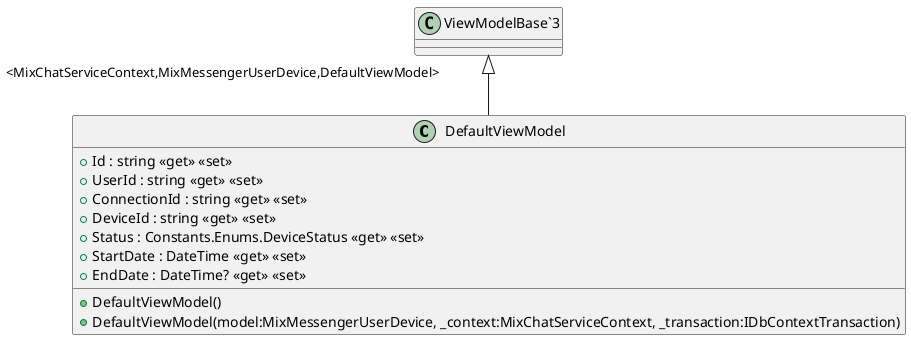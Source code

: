@startuml
class DefaultViewModel {
    + Id : string <<get>> <<set>>
    + UserId : string <<get>> <<set>>
    + ConnectionId : string <<get>> <<set>>
    + DeviceId : string <<get>> <<set>>
    + Status : Constants.Enums.DeviceStatus <<get>> <<set>>
    + StartDate : DateTime <<get>> <<set>>
    + EndDate : DateTime? <<get>> <<set>>
    + DefaultViewModel()
    + DefaultViewModel(model:MixMessengerUserDevice, _context:MixChatServiceContext, _transaction:IDbContextTransaction)
}
"ViewModelBase`3" "<MixChatServiceContext,MixMessengerUserDevice,DefaultViewModel>" <|-- DefaultViewModel
@enduml
